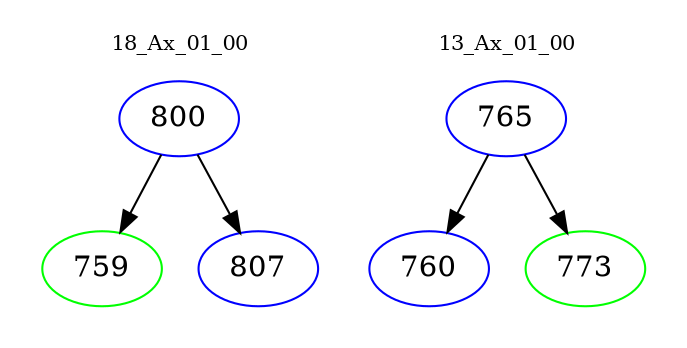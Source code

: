digraph{
subgraph cluster_0 {
color = white
label = "18_Ax_01_00";
fontsize=10;
T0_800 [label="800", color="blue"]
T0_800 -> T0_759 [color="black"]
T0_759 [label="759", color="green"]
T0_800 -> T0_807 [color="black"]
T0_807 [label="807", color="blue"]
}
subgraph cluster_1 {
color = white
label = "13_Ax_01_00";
fontsize=10;
T1_765 [label="765", color="blue"]
T1_765 -> T1_760 [color="black"]
T1_760 [label="760", color="blue"]
T1_765 -> T1_773 [color="black"]
T1_773 [label="773", color="green"]
}
}
